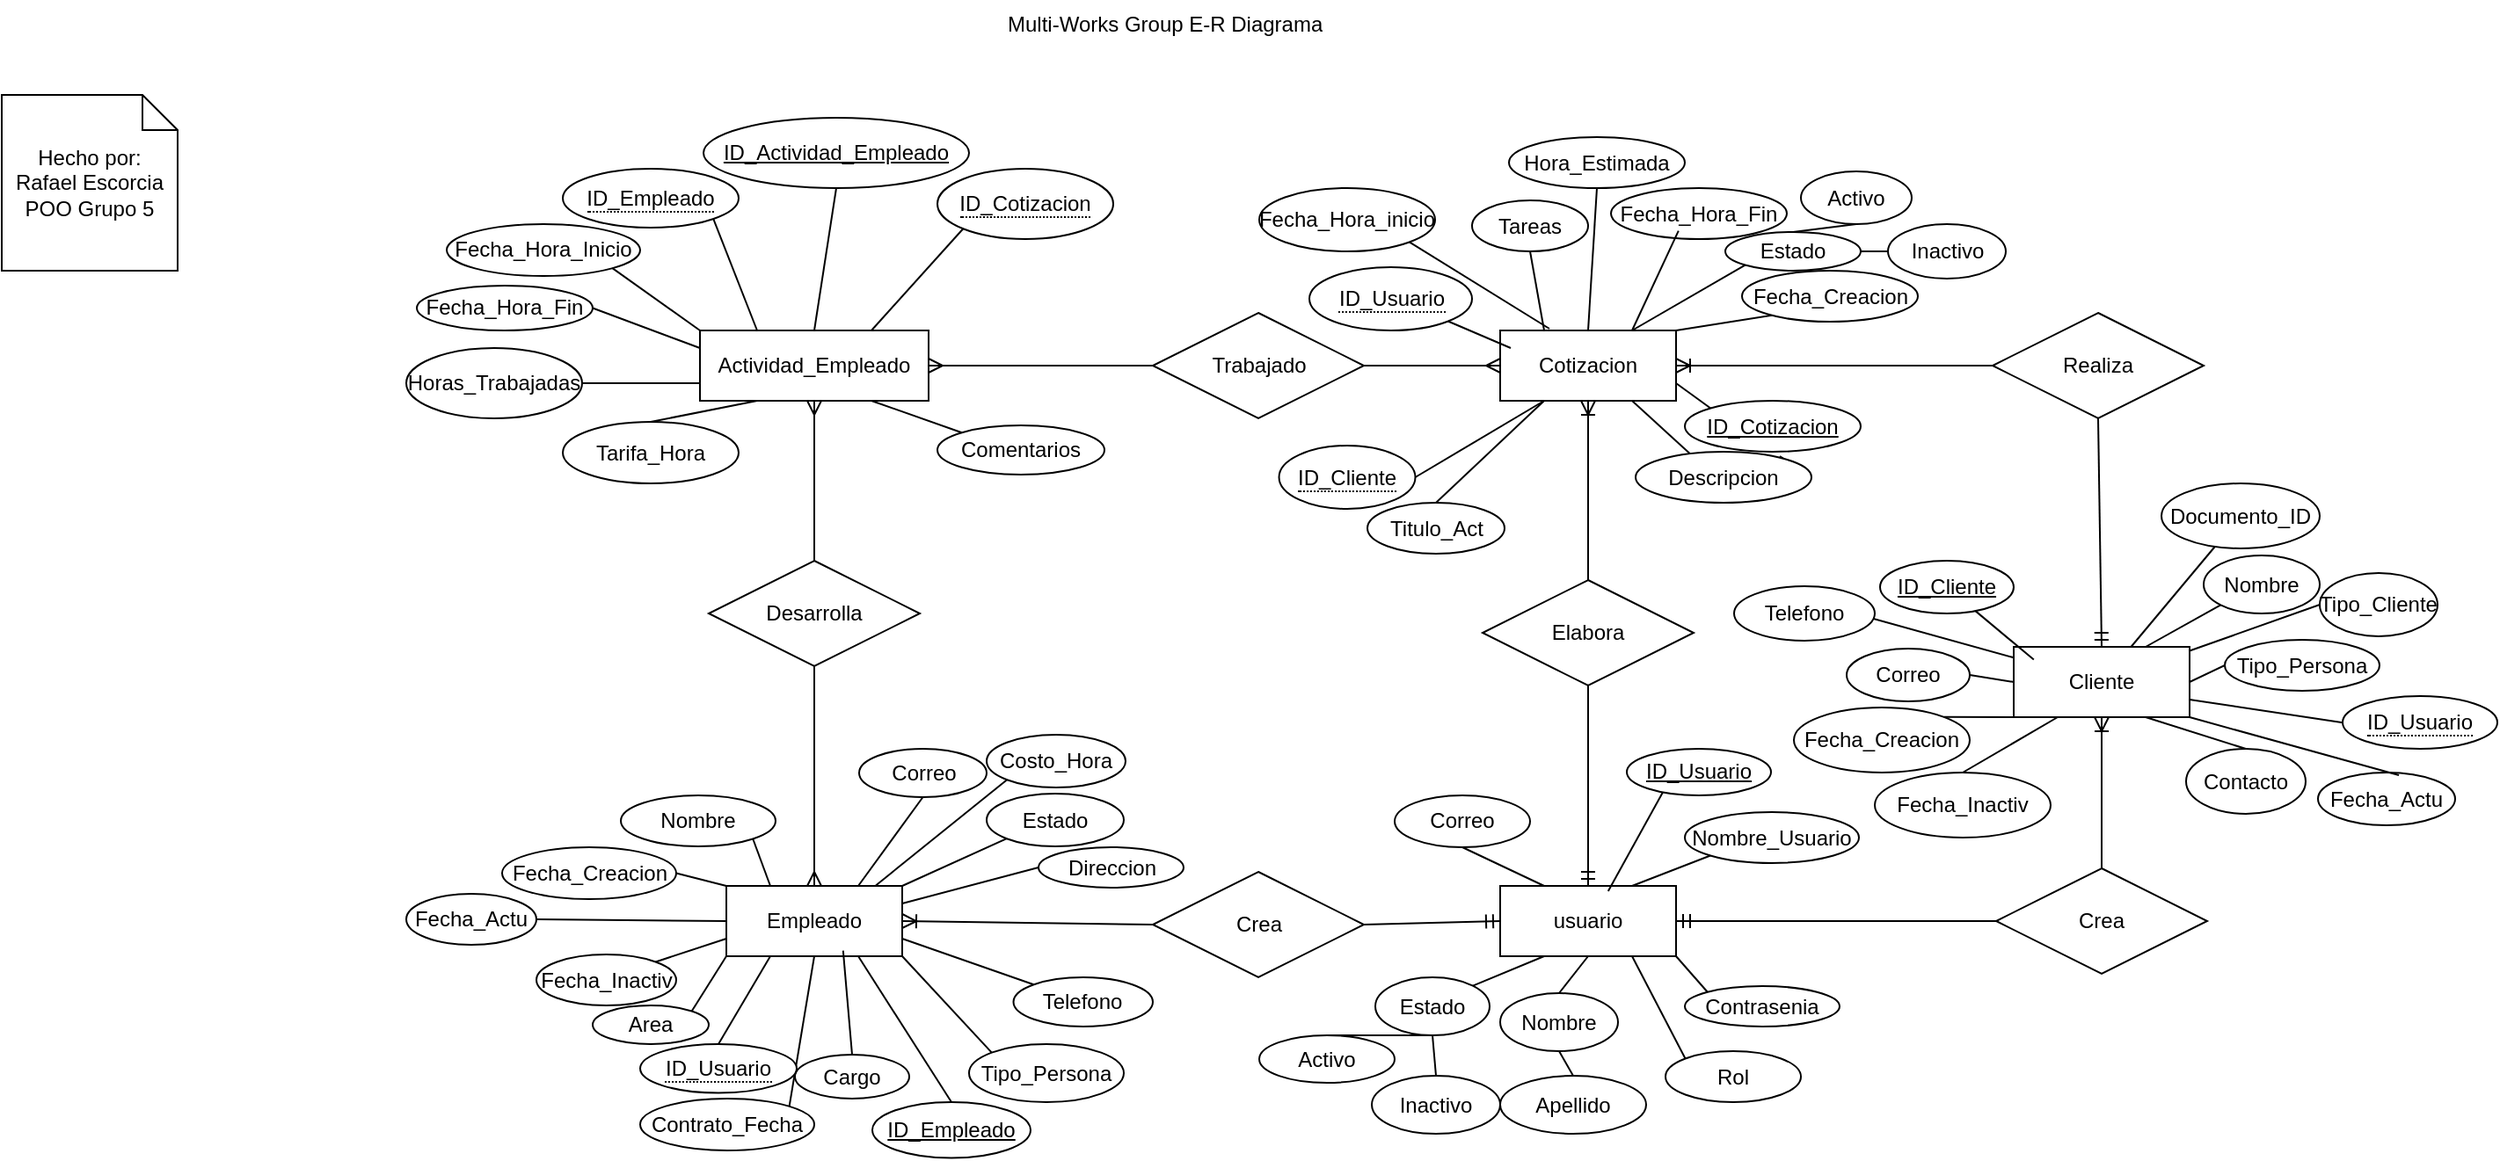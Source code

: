 <mxfile version="26.1.1">
  <diagram name="Página-1" id="ie69DKWniqfOVOGGYPhl">
    <mxGraphModel grid="1" page="1" gridSize="11" guides="1" tooltips="1" connect="1" arrows="1" fold="1" pageScale="1" pageWidth="980" pageHeight="1390" math="0" shadow="0">
      <root>
        <mxCell id="0" />
        <mxCell id="1" parent="0" />
        <mxCell id="jWLNk_UB0UOxkcJErdwY-1" value="Empleado" style="whiteSpace=wrap;html=1;align=center;" vertex="1" parent="1">
          <mxGeometry x="-50" y="526" width="100" height="40" as="geometry" />
        </mxCell>
        <mxCell id="jWLNk_UB0UOxkcJErdwY-2" value="usuario" style="whiteSpace=wrap;html=1;align=center;" vertex="1" parent="1">
          <mxGeometry x="390" y="526" width="100" height="40" as="geometry" />
        </mxCell>
        <mxCell id="jWLNk_UB0UOxkcJErdwY-3" value="Cotizacion" style="whiteSpace=wrap;html=1;align=center;" vertex="1" parent="1">
          <mxGeometry x="390" y="210" width="100" height="40" as="geometry" />
        </mxCell>
        <mxCell id="jWLNk_UB0UOxkcJErdwY-4" value="Cliente" style="whiteSpace=wrap;html=1;align=center;" vertex="1" parent="1">
          <mxGeometry x="682" y="390" width="100" height="40" as="geometry" />
        </mxCell>
        <mxCell id="jWLNk_UB0UOxkcJErdwY-5" value="Actividad_Empleado" style="whiteSpace=wrap;html=1;align=center;" vertex="1" parent="1">
          <mxGeometry x="-65" y="210" width="130" height="40" as="geometry" />
        </mxCell>
        <mxCell id="jWLNk_UB0UOxkcJErdwY-6" style="edgeStyle=orthogonalEdgeStyle;rounded=0;orthogonalLoop=1;jettySize=auto;html=1;exitX=0.5;exitY=1;exitDx=0;exitDy=0;" edge="1" parent="1" source="jWLNk_UB0UOxkcJErdwY-4" target="jWLNk_UB0UOxkcJErdwY-4">
          <mxGeometry relative="1" as="geometry" />
        </mxCell>
        <mxCell id="jWLNk_UB0UOxkcJErdwY-10" value="Nombre" style="ellipse;whiteSpace=wrap;html=1;align=center;" vertex="1" parent="1">
          <mxGeometry x="790" y="338" width="66" height="33" as="geometry" />
        </mxCell>
        <mxCell id="jWLNk_UB0UOxkcJErdwY-11" value="Documento_ID" style="ellipse;whiteSpace=wrap;html=1;align=center;" vertex="1" parent="1">
          <mxGeometry x="766" y="297" width="90" height="37" as="geometry" />
        </mxCell>
        <mxCell id="jWLNk_UB0UOxkcJErdwY-12" value="Tipo_Persona" style="ellipse;whiteSpace=wrap;html=1;align=center;" vertex="1" parent="1">
          <mxGeometry x="802" y="386" width="88" height="29" as="geometry" />
        </mxCell>
        <mxCell id="jWLNk_UB0UOxkcJErdwY-13" value="Correo" style="ellipse;whiteSpace=wrap;html=1;align=center;" vertex="1" parent="1">
          <mxGeometry x="587" y="391" width="70" height="30" as="geometry" />
        </mxCell>
        <mxCell id="jWLNk_UB0UOxkcJErdwY-17" value="Fecha_Creacion" style="ellipse;whiteSpace=wrap;html=1;align=center;" vertex="1" parent="1">
          <mxGeometry x="557" y="424.5" width="100" height="37" as="geometry" />
        </mxCell>
        <mxCell id="jWLNk_UB0UOxkcJErdwY-18" value="Fecha_Actu" style="ellipse;whiteSpace=wrap;html=1;align=center;" vertex="1" parent="1">
          <mxGeometry x="855" y="461.5" width="78" height="30" as="geometry" />
        </mxCell>
        <mxCell id="jWLNk_UB0UOxkcJErdwY-21" value="Fecha_Inactiv" style="ellipse;whiteSpace=wrap;html=1;align=center;" vertex="1" parent="1">
          <mxGeometry x="603" y="461.5" width="100" height="37" as="geometry" />
        </mxCell>
        <mxCell id="jWLNk_UB0UOxkcJErdwY-22" value="Tipo_Cliente" style="ellipse;whiteSpace=wrap;html=1;align=center;" vertex="1" parent="1">
          <mxGeometry x="856" y="348" width="67" height="36" as="geometry" />
        </mxCell>
        <mxCell id="jWLNk_UB0UOxkcJErdwY-23" value="Contacto" style="ellipse;whiteSpace=wrap;html=1;align=center;" vertex="1" parent="1">
          <mxGeometry x="780" y="448" width="68" height="37" as="geometry" />
        </mxCell>
        <mxCell id="jWLNk_UB0UOxkcJErdwY-24" value="" style="endArrow=none;html=1;rounded=0;entryX=0;entryY=0.5;entryDx=0;entryDy=0;" edge="1" parent="1" source="jWLNk_UB0UOxkcJErdwY-4" target="jWLNk_UB0UOxkcJErdwY-22">
          <mxGeometry relative="1" as="geometry">
            <mxPoint x="710" y="496" as="sourcePoint" />
            <mxPoint x="870" y="496" as="targetPoint" />
          </mxGeometry>
        </mxCell>
        <mxCell id="jWLNk_UB0UOxkcJErdwY-25" value="" style="endArrow=none;html=1;rounded=0;exitX=1;exitY=0.75;exitDx=0;exitDy=0;entryX=0.125;entryY=0.557;entryDx=0;entryDy=0;entryPerimeter=0;" edge="1" parent="1" source="jWLNk_UB0UOxkcJErdwY-4" target="3yvvgEhEYU8eAvv8n9Rw-118">
          <mxGeometry relative="1" as="geometry">
            <mxPoint x="770" y="416" as="sourcePoint" />
            <mxPoint x="857.057" y="427.66" as="targetPoint" />
          </mxGeometry>
        </mxCell>
        <mxCell id="3yvvgEhEYU8eAvv8n9Rw-1" value="" style="endArrow=none;html=1;rounded=0;exitX=1;exitY=0.5;exitDx=0;exitDy=0;entryX=0;entryY=0.5;entryDx=0;entryDy=0;" edge="1" parent="1" source="jWLNk_UB0UOxkcJErdwY-4" target="jWLNk_UB0UOxkcJErdwY-12">
          <mxGeometry relative="1" as="geometry">
            <mxPoint x="710" y="396" as="sourcePoint" />
            <mxPoint x="870" y="396" as="targetPoint" />
          </mxGeometry>
        </mxCell>
        <mxCell id="3yvvgEhEYU8eAvv8n9Rw-3" value="" style="endArrow=none;html=1;rounded=0;" edge="1" parent="1" source="jWLNk_UB0UOxkcJErdwY-4" target="jWLNk_UB0UOxkcJErdwY-11">
          <mxGeometry relative="1" as="geometry">
            <mxPoint x="760" y="386" as="sourcePoint" />
            <mxPoint x="870" y="396" as="targetPoint" />
          </mxGeometry>
        </mxCell>
        <mxCell id="3yvvgEhEYU8eAvv8n9Rw-4" value="" style="endArrow=none;html=1;rounded=0;entryX=0.59;entryY=0.05;entryDx=0;entryDy=0;entryPerimeter=0;exitX=1;exitY=1;exitDx=0;exitDy=0;" edge="1" parent="1" source="jWLNk_UB0UOxkcJErdwY-4" target="jWLNk_UB0UOxkcJErdwY-18">
          <mxGeometry relative="1" as="geometry">
            <mxPoint x="710" y="396" as="sourcePoint" />
            <mxPoint x="870" y="396" as="targetPoint" />
          </mxGeometry>
        </mxCell>
        <mxCell id="3yvvgEhEYU8eAvv8n9Rw-6" value="" style="endArrow=none;html=1;rounded=0;entryX=0;entryY=1;entryDx=0;entryDy=0;exitX=0.75;exitY=0;exitDx=0;exitDy=0;" edge="1" parent="1" source="jWLNk_UB0UOxkcJErdwY-4" target="jWLNk_UB0UOxkcJErdwY-10">
          <mxGeometry relative="1" as="geometry">
            <mxPoint x="720" y="386" as="sourcePoint" />
            <mxPoint x="870" y="396" as="targetPoint" />
          </mxGeometry>
        </mxCell>
        <mxCell id="3yvvgEhEYU8eAvv8n9Rw-7" value="" style="endArrow=none;html=1;rounded=0;entryX=0.114;entryY=0.182;entryDx=0;entryDy=0;entryPerimeter=0;" edge="1" parent="1" source="3yvvgEhEYU8eAvv8n9Rw-40" target="jWLNk_UB0UOxkcJErdwY-4">
          <mxGeometry relative="1" as="geometry">
            <mxPoint x="666.658" y="377.082" as="sourcePoint" />
            <mxPoint x="870" y="396" as="targetPoint" />
          </mxGeometry>
        </mxCell>
        <mxCell id="3yvvgEhEYU8eAvv8n9Rw-8" value="" style="endArrow=none;html=1;rounded=0;exitX=0.766;exitY=0.435;exitDx=0;exitDy=0;exitPerimeter=0;" edge="1" parent="1" source="3yvvgEhEYU8eAvv8n9Rw-164" target="jWLNk_UB0UOxkcJErdwY-4">
          <mxGeometry relative="1" as="geometry">
            <mxPoint x="604.479" y="379.414" as="sourcePoint" />
            <mxPoint x="682" y="396" as="targetPoint" />
          </mxGeometry>
        </mxCell>
        <mxCell id="3yvvgEhEYU8eAvv8n9Rw-9" value="" style="endArrow=none;html=1;rounded=0;exitX=1;exitY=0.5;exitDx=0;exitDy=0;entryX=0;entryY=0.5;entryDx=0;entryDy=0;" edge="1" parent="1" source="jWLNk_UB0UOxkcJErdwY-13" target="jWLNk_UB0UOxkcJErdwY-4">
          <mxGeometry relative="1" as="geometry">
            <mxPoint x="710" y="396" as="sourcePoint" />
            <mxPoint x="870" y="396" as="targetPoint" />
          </mxGeometry>
        </mxCell>
        <mxCell id="3yvvgEhEYU8eAvv8n9Rw-10" value="" style="endArrow=none;html=1;rounded=0;exitX=1;exitY=0;exitDx=0;exitDy=0;entryX=0.25;entryY=1;entryDx=0;entryDy=0;" edge="1" parent="1" source="jWLNk_UB0UOxkcJErdwY-17" target="jWLNk_UB0UOxkcJErdwY-4">
          <mxGeometry relative="1" as="geometry">
            <mxPoint x="710" y="396" as="sourcePoint" />
            <mxPoint x="870" y="396" as="targetPoint" />
          </mxGeometry>
        </mxCell>
        <mxCell id="3yvvgEhEYU8eAvv8n9Rw-12" value="" style="endArrow=none;html=1;rounded=0;exitX=0.5;exitY=0;exitDx=0;exitDy=0;entryX=0.25;entryY=1;entryDx=0;entryDy=0;" edge="1" parent="1" source="jWLNk_UB0UOxkcJErdwY-21" target="jWLNk_UB0UOxkcJErdwY-4">
          <mxGeometry relative="1" as="geometry">
            <mxPoint x="710" y="396" as="sourcePoint" />
            <mxPoint x="870" y="396" as="targetPoint" />
          </mxGeometry>
        </mxCell>
        <mxCell id="3yvvgEhEYU8eAvv8n9Rw-13" value="" style="endArrow=none;html=1;rounded=0;exitX=0.75;exitY=1;exitDx=0;exitDy=0;entryX=0.5;entryY=0;entryDx=0;entryDy=0;" edge="1" parent="1" source="jWLNk_UB0UOxkcJErdwY-4" target="jWLNk_UB0UOxkcJErdwY-23">
          <mxGeometry relative="1" as="geometry">
            <mxPoint x="710" y="396" as="sourcePoint" />
            <mxPoint x="870" y="396" as="targetPoint" />
          </mxGeometry>
        </mxCell>
        <mxCell id="3yvvgEhEYU8eAvv8n9Rw-17" value="Crea" style="shape=rhombus;perimeter=rhombusPerimeter;whiteSpace=wrap;html=1;align=center;" vertex="1" parent="1">
          <mxGeometry x="192.5" y="518" width="120" height="60" as="geometry" />
        </mxCell>
        <mxCell id="3yvvgEhEYU8eAvv8n9Rw-18" value="Trabajado" style="shape=rhombus;perimeter=rhombusPerimeter;whiteSpace=wrap;html=1;align=center;" vertex="1" parent="1">
          <mxGeometry x="192.5" y="200" width="120" height="60" as="geometry" />
        </mxCell>
        <mxCell id="3yvvgEhEYU8eAvv8n9Rw-19" value="Crea" style="shape=rhombus;perimeter=rhombusPerimeter;whiteSpace=wrap;html=1;align=center;" vertex="1" parent="1">
          <mxGeometry x="672" y="516" width="120" height="60" as="geometry" />
        </mxCell>
        <mxCell id="3yvvgEhEYU8eAvv8n9Rw-21" value="Realiza" style="shape=rhombus;perimeter=rhombusPerimeter;whiteSpace=wrap;html=1;align=center;" vertex="1" parent="1">
          <mxGeometry x="670" y="200" width="120" height="60" as="geometry" />
        </mxCell>
        <mxCell id="3yvvgEhEYU8eAvv8n9Rw-27" value="Nombre_Usuario" style="ellipse;whiteSpace=wrap;html=1;align=center;" vertex="1" parent="1">
          <mxGeometry x="495" y="484" width="99" height="29" as="geometry" />
        </mxCell>
        <mxCell id="3yvvgEhEYU8eAvv8n9Rw-28" value="Contrasenia" style="ellipse;whiteSpace=wrap;html=1;align=center;" vertex="1" parent="1">
          <mxGeometry x="495" y="583" width="88" height="23" as="geometry" />
        </mxCell>
        <mxCell id="3yvvgEhEYU8eAvv8n9Rw-29" value="Rol" style="ellipse;whiteSpace=wrap;html=1;align=center;" vertex="1" parent="1">
          <mxGeometry x="484" y="620" width="77" height="29" as="geometry" />
        </mxCell>
        <mxCell id="3yvvgEhEYU8eAvv8n9Rw-30" value="Nombre" style="ellipse;whiteSpace=wrap;html=1;align=center;" vertex="1" parent="1">
          <mxGeometry x="390" y="587" width="67" height="33" as="geometry" />
        </mxCell>
        <mxCell id="3yvvgEhEYU8eAvv8n9Rw-31" value="Estado" style="ellipse;whiteSpace=wrap;html=1;align=center;" vertex="1" parent="1">
          <mxGeometry x="319" y="578" width="65" height="33" as="geometry" />
        </mxCell>
        <mxCell id="3yvvgEhEYU8eAvv8n9Rw-32" value="Apellido" style="ellipse;whiteSpace=wrap;html=1;align=center;" vertex="1" parent="1">
          <mxGeometry x="390" y="634" width="83" height="33" as="geometry" />
        </mxCell>
        <mxCell id="3yvvgEhEYU8eAvv8n9Rw-33" value="" style="endArrow=none;html=1;rounded=0;exitX=0.614;exitY=0.075;exitDx=0;exitDy=0;exitPerimeter=0;entryX=0.274;entryY=0.798;entryDx=0;entryDy=0;entryPerimeter=0;" edge="1" parent="1" source="jWLNk_UB0UOxkcJErdwY-2" target="3yvvgEhEYU8eAvv8n9Rw-52">
          <mxGeometry relative="1" as="geometry">
            <mxPoint x="462" y="484" as="sourcePoint" />
            <mxPoint x="494.1" y="472" as="targetPoint" />
          </mxGeometry>
        </mxCell>
        <mxCell id="3yvvgEhEYU8eAvv8n9Rw-37" value="Inactivo" style="ellipse;whiteSpace=wrap;html=1;align=center;" vertex="1" parent="1">
          <mxGeometry x="317" y="634" width="73" height="33" as="geometry" />
        </mxCell>
        <mxCell id="3yvvgEhEYU8eAvv8n9Rw-38" value="Activo" style="ellipse;whiteSpace=wrap;html=1;align=center;" vertex="1" parent="1">
          <mxGeometry x="253" y="611" width="77" height="27" as="geometry" />
        </mxCell>
        <mxCell id="3yvvgEhEYU8eAvv8n9Rw-39" value="Correo" style="ellipse;whiteSpace=wrap;html=1;align=center;" vertex="1" parent="1">
          <mxGeometry x="330" y="474.5" width="77" height="29.5" as="geometry" />
        </mxCell>
        <mxCell id="3yvvgEhEYU8eAvv8n9Rw-40" value="ID_Cliente" style="ellipse;whiteSpace=wrap;html=1;align=center;fontStyle=4;" vertex="1" parent="1">
          <mxGeometry x="606" y="341" width="76" height="30" as="geometry" />
        </mxCell>
        <mxCell id="3yvvgEhEYU8eAvv8n9Rw-42" value="" style="endArrow=none;html=1;rounded=0;exitX=0.5;exitY=1;exitDx=0;exitDy=0;entryX=0.5;entryY=0;entryDx=0;entryDy=0;" edge="1" parent="1" source="jWLNk_UB0UOxkcJErdwY-2" target="3yvvgEhEYU8eAvv8n9Rw-30">
          <mxGeometry relative="1" as="geometry">
            <mxPoint x="462" y="484" as="sourcePoint" />
            <mxPoint x="622" y="484" as="targetPoint" />
          </mxGeometry>
        </mxCell>
        <mxCell id="3yvvgEhEYU8eAvv8n9Rw-44" value="" style="endArrow=none;html=1;rounded=0;exitX=0.5;exitY=1;exitDx=0;exitDy=0;entryX=0.5;entryY=0;entryDx=0;entryDy=0;" edge="1" parent="1" source="3yvvgEhEYU8eAvv8n9Rw-30" target="3yvvgEhEYU8eAvv8n9Rw-32">
          <mxGeometry relative="1" as="geometry">
            <mxPoint x="462" y="484" as="sourcePoint" />
            <mxPoint x="622" y="484" as="targetPoint" />
          </mxGeometry>
        </mxCell>
        <mxCell id="3yvvgEhEYU8eAvv8n9Rw-45" value="" style="endArrow=none;html=1;rounded=0;exitX=0.5;exitY=1;exitDx=0;exitDy=0;entryX=0.25;entryY=0;entryDx=0;entryDy=0;" edge="1" parent="1" source="3yvvgEhEYU8eAvv8n9Rw-39" target="jWLNk_UB0UOxkcJErdwY-2">
          <mxGeometry relative="1" as="geometry">
            <mxPoint x="462" y="484" as="sourcePoint" />
            <mxPoint x="622" y="484" as="targetPoint" />
          </mxGeometry>
        </mxCell>
        <mxCell id="3yvvgEhEYU8eAvv8n9Rw-46" value="" style="endArrow=none;html=1;rounded=0;exitX=0;exitY=0;exitDx=0;exitDy=0;entryX=0.75;entryY=1;entryDx=0;entryDy=0;" edge="1" parent="1" source="3yvvgEhEYU8eAvv8n9Rw-29" target="jWLNk_UB0UOxkcJErdwY-2">
          <mxGeometry relative="1" as="geometry">
            <mxPoint x="462" y="484" as="sourcePoint" />
            <mxPoint x="622" y="484" as="targetPoint" />
          </mxGeometry>
        </mxCell>
        <mxCell id="3yvvgEhEYU8eAvv8n9Rw-47" value="" style="endArrow=none;html=1;rounded=0;exitX=1;exitY=1;exitDx=0;exitDy=0;entryX=0;entryY=0;entryDx=0;entryDy=0;" edge="1" parent="1" source="jWLNk_UB0UOxkcJErdwY-2" target="3yvvgEhEYU8eAvv8n9Rw-28">
          <mxGeometry relative="1" as="geometry">
            <mxPoint x="462" y="484" as="sourcePoint" />
            <mxPoint x="622" y="484" as="targetPoint" />
          </mxGeometry>
        </mxCell>
        <mxCell id="3yvvgEhEYU8eAvv8n9Rw-48" value="" style="endArrow=none;html=1;rounded=0;exitX=1;exitY=0;exitDx=0;exitDy=0;entryX=0.25;entryY=1;entryDx=0;entryDy=0;" edge="1" parent="1" source="3yvvgEhEYU8eAvv8n9Rw-31" target="jWLNk_UB0UOxkcJErdwY-2">
          <mxGeometry relative="1" as="geometry">
            <mxPoint x="462" y="484" as="sourcePoint" />
            <mxPoint x="622" y="484" as="targetPoint" />
          </mxGeometry>
        </mxCell>
        <mxCell id="3yvvgEhEYU8eAvv8n9Rw-49" value="" style="endArrow=none;html=1;rounded=0;exitX=0.5;exitY=0;exitDx=0;exitDy=0;entryX=0.5;entryY=1;entryDx=0;entryDy=0;" edge="1" parent="1" source="3yvvgEhEYU8eAvv8n9Rw-38" target="3yvvgEhEYU8eAvv8n9Rw-31">
          <mxGeometry relative="1" as="geometry">
            <mxPoint x="462" y="484" as="sourcePoint" />
            <mxPoint x="308" y="627" as="targetPoint" />
          </mxGeometry>
        </mxCell>
        <mxCell id="3yvvgEhEYU8eAvv8n9Rw-50" value="" style="endArrow=none;html=1;rounded=0;exitX=0.5;exitY=0;exitDx=0;exitDy=0;entryX=0.5;entryY=1;entryDx=0;entryDy=0;" edge="1" parent="1" source="3yvvgEhEYU8eAvv8n9Rw-37" target="3yvvgEhEYU8eAvv8n9Rw-31">
          <mxGeometry relative="1" as="geometry">
            <mxPoint x="462" y="484" as="sourcePoint" />
            <mxPoint x="622" y="484" as="targetPoint" />
          </mxGeometry>
        </mxCell>
        <mxCell id="3yvvgEhEYU8eAvv8n9Rw-52" value="ID_Usuario" style="ellipse;whiteSpace=wrap;html=1;align=center;fontStyle=4;" vertex="1" parent="1">
          <mxGeometry x="462" y="448" width="82" height="26.5" as="geometry" />
        </mxCell>
        <mxCell id="3yvvgEhEYU8eAvv8n9Rw-53" value="" style="endArrow=none;html=1;rounded=0;exitX=0.75;exitY=0;exitDx=0;exitDy=0;entryX=0;entryY=1;entryDx=0;entryDy=0;" edge="1" parent="1" source="jWLNk_UB0UOxkcJErdwY-2" target="3yvvgEhEYU8eAvv8n9Rw-27">
          <mxGeometry relative="1" as="geometry">
            <mxPoint x="462" y="484" as="sourcePoint" />
            <mxPoint x="622" y="484" as="targetPoint" />
          </mxGeometry>
        </mxCell>
        <mxCell id="3yvvgEhEYU8eAvv8n9Rw-56" value="" style="fontSize=12;html=1;endArrow=ERoneToMany;rounded=0;entryX=0.5;entryY=1;entryDx=0;entryDy=0;exitX=0.5;exitY=0;exitDx=0;exitDy=0;" edge="1" parent="1" source="3yvvgEhEYU8eAvv8n9Rw-19" target="jWLNk_UB0UOxkcJErdwY-4">
          <mxGeometry width="100" height="100" relative="1" as="geometry">
            <mxPoint x="732" y="528" as="sourcePoint" />
            <mxPoint x="762" y="461.5" as="targetPoint" />
          </mxGeometry>
        </mxCell>
        <mxCell id="3yvvgEhEYU8eAvv8n9Rw-57" value="" style="fontSize=12;html=1;endArrow=ERmandOne;rounded=0;entryX=1;entryY=0.5;entryDx=0;entryDy=0;exitX=0;exitY=0.5;exitDx=0;exitDy=0;" edge="1" parent="1" source="3yvvgEhEYU8eAvv8n9Rw-19" target="jWLNk_UB0UOxkcJErdwY-2">
          <mxGeometry width="100" height="100" relative="1" as="geometry">
            <mxPoint x="657" y="734" as="sourcePoint" />
            <mxPoint x="757" y="634" as="targetPoint" />
          </mxGeometry>
        </mxCell>
        <mxCell id="3yvvgEhEYU8eAvv8n9Rw-61" value="Nombre" style="ellipse;whiteSpace=wrap;html=1;align=center;" vertex="1" parent="1">
          <mxGeometry x="-110" y="474.5" width="88" height="29" as="geometry" />
        </mxCell>
        <mxCell id="3yvvgEhEYU8eAvv8n9Rw-64" value="" style="endArrow=none;html=1;rounded=0;exitX=1;exitY=0.5;exitDx=0;exitDy=0;entryX=0;entryY=0.5;entryDx=0;entryDy=0;" edge="1" parent="1" source="3yvvgEhEYU8eAvv8n9Rw-108">
          <mxGeometry relative="1" as="geometry">
            <mxPoint x="496" y="341" as="sourcePoint" />
            <mxPoint x="549.0" y="281.5" as="targetPoint" />
          </mxGeometry>
        </mxCell>
        <mxCell id="3yvvgEhEYU8eAvv8n9Rw-65" value="" style="endArrow=none;html=1;rounded=0;exitX=1;exitY=0;exitDx=0;exitDy=0;entryX=0.411;entryY=0.744;entryDx=0;entryDy=0;entryPerimeter=0;" edge="1" parent="1" source="jWLNk_UB0UOxkcJErdwY-3" target="3yvvgEhEYU8eAvv8n9Rw-109">
          <mxGeometry relative="1" as="geometry">
            <mxPoint x="546.48" y="287.98" as="sourcePoint" />
            <mxPoint x="593.996" y="230.996" as="targetPoint" />
          </mxGeometry>
        </mxCell>
        <mxCell id="3yvvgEhEYU8eAvv8n9Rw-68" value="ID_Empleado" style="ellipse;whiteSpace=wrap;html=1;align=center;fontStyle=4;" vertex="1" parent="1">
          <mxGeometry x="33" y="649" width="90" height="31.75" as="geometry" />
        </mxCell>
        <mxCell id="3yvvgEhEYU8eAvv8n9Rw-69" value="Tipo_Persona" style="ellipse;whiteSpace=wrap;html=1;align=center;" vertex="1" parent="1">
          <mxGeometry x="88" y="616" width="88" height="33" as="geometry" />
        </mxCell>
        <mxCell id="3yvvgEhEYU8eAvv8n9Rw-70" value="Correo" style="ellipse;whiteSpace=wrap;html=1;align=center;" vertex="1" parent="1">
          <mxGeometry x="25.5" y="448" width="72.5" height="27.5" as="geometry" />
        </mxCell>
        <mxCell id="3yvvgEhEYU8eAvv8n9Rw-73" value="Direccion" style="ellipse;whiteSpace=wrap;html=1;align=center;" vertex="1" parent="1">
          <mxGeometry x="127.5" y="504" width="82.5" height="23" as="geometry" />
        </mxCell>
        <mxCell id="3yvvgEhEYU8eAvv8n9Rw-74" value="Estado" style="ellipse;whiteSpace=wrap;html=1;align=center;" vertex="1" parent="1">
          <mxGeometry x="98" y="473.5" width="78" height="30" as="geometry" />
        </mxCell>
        <mxCell id="3yvvgEhEYU8eAvv8n9Rw-76" value="Fecha_Creacion" style="ellipse;whiteSpace=wrap;html=1;align=center;" vertex="1" parent="1">
          <mxGeometry x="-177.5" y="504" width="99" height="29.5" as="geometry" />
        </mxCell>
        <mxCell id="3yvvgEhEYU8eAvv8n9Rw-77" value="Fecha_Actu" style="ellipse;whiteSpace=wrap;html=1;align=center;" vertex="1" parent="1">
          <mxGeometry x="-232" y="530.5" width="74" height="29" as="geometry" />
        </mxCell>
        <mxCell id="3yvvgEhEYU8eAvv8n9Rw-78" value="Fecha_Inactiv" style="ellipse;whiteSpace=wrap;html=1;align=center;" vertex="1" parent="1">
          <mxGeometry x="-158" y="565" width="79.5" height="29" as="geometry" />
        </mxCell>
        <mxCell id="3yvvgEhEYU8eAvv8n9Rw-79" value="Costo_Hora" style="ellipse;whiteSpace=wrap;html=1;align=center;" vertex="1" parent="1">
          <mxGeometry x="98" y="440" width="79" height="30" as="geometry" />
        </mxCell>
        <mxCell id="3yvvgEhEYU8eAvv8n9Rw-81" value="Area" style="ellipse;whiteSpace=wrap;html=1;align=center;" vertex="1" parent="1">
          <mxGeometry x="-126" y="594" width="66" height="22" as="geometry" />
        </mxCell>
        <mxCell id="3yvvgEhEYU8eAvv8n9Rw-82" value="Cargo" style="ellipse;whiteSpace=wrap;html=1;align=center;" vertex="1" parent="1">
          <mxGeometry x="-11" y="622" width="65" height="25" as="geometry" />
        </mxCell>
        <mxCell id="3yvvgEhEYU8eAvv8n9Rw-83" value="Contrato_Fecha" style="ellipse;whiteSpace=wrap;html=1;align=center;" vertex="1" parent="1">
          <mxGeometry x="-99" y="647" width="99" height="29.5" as="geometry" />
        </mxCell>
        <mxCell id="3yvvgEhEYU8eAvv8n9Rw-86" value="" style="endArrow=none;html=1;rounded=0;entryX=0.25;entryY=0;entryDx=0;entryDy=0;exitX=1;exitY=1;exitDx=0;exitDy=0;" edge="1" parent="1" source="3yvvgEhEYU8eAvv8n9Rw-61" target="jWLNk_UB0UOxkcJErdwY-1">
          <mxGeometry relative="1" as="geometry">
            <mxPoint x="-22" y="491.5" as="sourcePoint" />
            <mxPoint x="138" y="491.5" as="targetPoint" />
          </mxGeometry>
        </mxCell>
        <mxCell id="3yvvgEhEYU8eAvv8n9Rw-87" value="" style="endArrow=none;html=1;rounded=0;exitX=1;exitY=0.5;exitDx=0;exitDy=0;entryX=0;entryY=0;entryDx=0;entryDy=0;" edge="1" parent="1" source="3yvvgEhEYU8eAvv8n9Rw-76" target="jWLNk_UB0UOxkcJErdwY-1">
          <mxGeometry relative="1" as="geometry">
            <mxPoint x="253" y="440" as="sourcePoint" />
            <mxPoint x="413" y="440" as="targetPoint" />
          </mxGeometry>
        </mxCell>
        <mxCell id="3yvvgEhEYU8eAvv8n9Rw-88" value="" style="endArrow=none;html=1;rounded=0;exitX=1;exitY=0.5;exitDx=0;exitDy=0;entryX=0;entryY=0.5;entryDx=0;entryDy=0;" edge="1" parent="1" source="3yvvgEhEYU8eAvv8n9Rw-77" target="jWLNk_UB0UOxkcJErdwY-1">
          <mxGeometry relative="1" as="geometry">
            <mxPoint x="253" y="440" as="sourcePoint" />
            <mxPoint x="413" y="440" as="targetPoint" />
          </mxGeometry>
        </mxCell>
        <mxCell id="3yvvgEhEYU8eAvv8n9Rw-89" value="" style="endArrow=none;html=1;rounded=0;exitX=1;exitY=0;exitDx=0;exitDy=0;entryX=0;entryY=0.75;entryDx=0;entryDy=0;" edge="1" parent="1" source="3yvvgEhEYU8eAvv8n9Rw-78" target="jWLNk_UB0UOxkcJErdwY-1">
          <mxGeometry relative="1" as="geometry">
            <mxPoint x="253" y="440" as="sourcePoint" />
            <mxPoint x="-44" y="572" as="targetPoint" />
          </mxGeometry>
        </mxCell>
        <mxCell id="3yvvgEhEYU8eAvv8n9Rw-90" value="" style="endArrow=none;html=1;rounded=0;exitX=1;exitY=0;exitDx=0;exitDy=0;entryX=0;entryY=1;entryDx=0;entryDy=0;" edge="1" parent="1" source="3yvvgEhEYU8eAvv8n9Rw-81" target="jWLNk_UB0UOxkcJErdwY-1">
          <mxGeometry relative="1" as="geometry">
            <mxPoint x="253" y="440" as="sourcePoint" />
            <mxPoint x="413" y="440" as="targetPoint" />
          </mxGeometry>
        </mxCell>
        <mxCell id="3yvvgEhEYU8eAvv8n9Rw-93" value="" style="endArrow=none;html=1;rounded=0;exitX=0.5;exitY=0;exitDx=0;exitDy=0;entryX=0.25;entryY=1;entryDx=0;entryDy=0;" edge="1" parent="1" source="3yvvgEhEYU8eAvv8n9Rw-119" target="jWLNk_UB0UOxkcJErdwY-1">
          <mxGeometry relative="1" as="geometry">
            <mxPoint x="-33.35" y="621.092" as="sourcePoint" />
            <mxPoint x="413" y="440" as="targetPoint" />
          </mxGeometry>
        </mxCell>
        <mxCell id="3yvvgEhEYU8eAvv8n9Rw-94" value="" style="endArrow=none;html=1;rounded=0;exitX=1;exitY=0;exitDx=0;exitDy=0;entryX=0.5;entryY=1;entryDx=0;entryDy=0;" edge="1" parent="1" source="3yvvgEhEYU8eAvv8n9Rw-83" target="jWLNk_UB0UOxkcJErdwY-1">
          <mxGeometry relative="1" as="geometry">
            <mxPoint x="253" y="440" as="sourcePoint" />
            <mxPoint x="413" y="440" as="targetPoint" />
          </mxGeometry>
        </mxCell>
        <mxCell id="3yvvgEhEYU8eAvv8n9Rw-95" value="" style="endArrow=none;html=1;rounded=0;exitX=0.5;exitY=0;exitDx=0;exitDy=0;entryX=0.75;entryY=1;entryDx=0;entryDy=0;" edge="1" parent="1" source="3yvvgEhEYU8eAvv8n9Rw-68" target="jWLNk_UB0UOxkcJErdwY-1">
          <mxGeometry relative="1" as="geometry">
            <mxPoint x="253" y="440" as="sourcePoint" />
            <mxPoint x="413" y="440" as="targetPoint" />
          </mxGeometry>
        </mxCell>
        <mxCell id="3yvvgEhEYU8eAvv8n9Rw-96" value="" style="endArrow=none;html=1;rounded=0;exitX=0.5;exitY=0;exitDx=0;exitDy=0;entryX=0.664;entryY=0.921;entryDx=0;entryDy=0;entryPerimeter=0;" edge="1" parent="1" source="3yvvgEhEYU8eAvv8n9Rw-82" target="jWLNk_UB0UOxkcJErdwY-1">
          <mxGeometry relative="1" as="geometry">
            <mxPoint x="253" y="440" as="sourcePoint" />
            <mxPoint x="413" y="440" as="targetPoint" />
          </mxGeometry>
        </mxCell>
        <mxCell id="3yvvgEhEYU8eAvv8n9Rw-97" value="" style="endArrow=none;html=1;rounded=0;exitX=0;exitY=0;exitDx=0;exitDy=0;entryX=1;entryY=1;entryDx=0;entryDy=0;" edge="1" parent="1" source="3yvvgEhEYU8eAvv8n9Rw-69" target="jWLNk_UB0UOxkcJErdwY-1">
          <mxGeometry relative="1" as="geometry">
            <mxPoint x="253" y="440" as="sourcePoint" />
            <mxPoint x="413" y="440" as="targetPoint" />
          </mxGeometry>
        </mxCell>
        <mxCell id="3yvvgEhEYU8eAvv8n9Rw-98" value="" style="endArrow=none;html=1;rounded=0;entryX=1;entryY=0.75;entryDx=0;entryDy=0;" edge="1" parent="1" source="3yvvgEhEYU8eAvv8n9Rw-163" target="jWLNk_UB0UOxkcJErdwY-1">
          <mxGeometry relative="1" as="geometry">
            <mxPoint x="114.5" y="595.0" as="sourcePoint" />
            <mxPoint x="413" y="440" as="targetPoint" />
          </mxGeometry>
        </mxCell>
        <mxCell id="3yvvgEhEYU8eAvv8n9Rw-99" value="" style="endArrow=none;html=1;rounded=0;exitX=0;exitY=0.5;exitDx=0;exitDy=0;entryX=1;entryY=0.25;entryDx=0;entryDy=0;" edge="1" parent="1" source="3yvvgEhEYU8eAvv8n9Rw-73" target="jWLNk_UB0UOxkcJErdwY-1">
          <mxGeometry relative="1" as="geometry">
            <mxPoint x="253" y="440" as="sourcePoint" />
            <mxPoint x="413" y="440" as="targetPoint" />
          </mxGeometry>
        </mxCell>
        <mxCell id="3yvvgEhEYU8eAvv8n9Rw-100" value="" style="endArrow=none;html=1;rounded=0;exitX=0;exitY=1;exitDx=0;exitDy=0;entryX=1;entryY=0;entryDx=0;entryDy=0;" edge="1" parent="1" source="3yvvgEhEYU8eAvv8n9Rw-74" target="jWLNk_UB0UOxkcJErdwY-1">
          <mxGeometry relative="1" as="geometry">
            <mxPoint x="253" y="440" as="sourcePoint" />
            <mxPoint x="413" y="440" as="targetPoint" />
          </mxGeometry>
        </mxCell>
        <mxCell id="3yvvgEhEYU8eAvv8n9Rw-101" value="" style="endArrow=none;html=1;rounded=0;exitX=0.5;exitY=1;exitDx=0;exitDy=0;entryX=0.75;entryY=0;entryDx=0;entryDy=0;" edge="1" parent="1" source="3yvvgEhEYU8eAvv8n9Rw-70" target="jWLNk_UB0UOxkcJErdwY-1">
          <mxGeometry relative="1" as="geometry">
            <mxPoint x="253" y="440" as="sourcePoint" />
            <mxPoint x="413" y="440" as="targetPoint" />
          </mxGeometry>
        </mxCell>
        <mxCell id="3yvvgEhEYU8eAvv8n9Rw-102" value="" style="endArrow=none;html=1;rounded=0;exitX=0;exitY=1;exitDx=0;exitDy=0;entryX=0.85;entryY=-0.007;entryDx=0;entryDy=0;entryPerimeter=0;" edge="1" parent="1" source="3yvvgEhEYU8eAvv8n9Rw-79" target="jWLNk_UB0UOxkcJErdwY-1">
          <mxGeometry relative="1" as="geometry">
            <mxPoint x="253" y="440" as="sourcePoint" />
            <mxPoint x="413" y="440" as="targetPoint" />
          </mxGeometry>
        </mxCell>
        <mxCell id="3yvvgEhEYU8eAvv8n9Rw-104" value="" style="fontSize=12;html=1;endArrow=ERmandOne;rounded=0;entryX=0;entryY=0.5;entryDx=0;entryDy=0;exitX=1;exitY=0.5;exitDx=0;exitDy=0;" edge="1" parent="1" source="3yvvgEhEYU8eAvv8n9Rw-17" target="jWLNk_UB0UOxkcJErdwY-2">
          <mxGeometry width="100" height="100" relative="1" as="geometry">
            <mxPoint x="286" y="485" as="sourcePoint" />
            <mxPoint x="386" y="385" as="targetPoint" />
          </mxGeometry>
        </mxCell>
        <mxCell id="3yvvgEhEYU8eAvv8n9Rw-105" value="" style="fontSize=12;html=1;endArrow=ERoneToMany;rounded=0;entryX=1;entryY=0.5;entryDx=0;entryDy=0;exitX=0;exitY=0.5;exitDx=0;exitDy=0;" edge="1" parent="1" source="3yvvgEhEYU8eAvv8n9Rw-17" target="jWLNk_UB0UOxkcJErdwY-1">
          <mxGeometry width="100" height="100" relative="1" as="geometry">
            <mxPoint x="286" y="485" as="sourcePoint" />
            <mxPoint x="386" y="385" as="targetPoint" />
          </mxGeometry>
        </mxCell>
        <mxCell id="3yvvgEhEYU8eAvv8n9Rw-107" value="Fecha_Hora_Fin" style="ellipse;whiteSpace=wrap;html=1;align=center;" vertex="1" parent="1">
          <mxGeometry x="453" y="129" width="100" height="29" as="geometry" />
        </mxCell>
        <mxCell id="3yvvgEhEYU8eAvv8n9Rw-109" value="Fecha_Creacion" style="ellipse;whiteSpace=wrap;html=1;align=center;" vertex="1" parent="1">
          <mxGeometry x="527.5" y="176" width="100" height="29" as="geometry" />
        </mxCell>
        <mxCell id="3yvvgEhEYU8eAvv8n9Rw-110" value="Fecha_Hora_inicio" style="ellipse;whiteSpace=wrap;html=1;align=center;" vertex="1" parent="1">
          <mxGeometry x="253" y="129" width="100" height="36" as="geometry" />
        </mxCell>
        <mxCell id="3yvvgEhEYU8eAvv8n9Rw-111" value="Titulo_Act" style="ellipse;whiteSpace=wrap;html=1;align=center;" vertex="1" parent="1">
          <mxGeometry x="314.5" y="308" width="78" height="29" as="geometry" />
        </mxCell>
        <mxCell id="3yvvgEhEYU8eAvv8n9Rw-112" value="Hora_Estimada" style="ellipse;whiteSpace=wrap;html=1;align=center;" vertex="1" parent="1">
          <mxGeometry x="395" y="100" width="100" height="29" as="geometry" />
        </mxCell>
        <mxCell id="3yvvgEhEYU8eAvv8n9Rw-113" value="Tareas" style="ellipse;whiteSpace=wrap;html=1;align=center;" vertex="1" parent="1">
          <mxGeometry x="374" y="136" width="66" height="29" as="geometry" />
        </mxCell>
        <mxCell id="3yvvgEhEYU8eAvv8n9Rw-115" value="&lt;span style=&quot;border-bottom: 1px dotted&quot;&gt;ID_Cliente&lt;/span&gt;" style="ellipse;whiteSpace=wrap;html=1;align=center;" vertex="1" parent="1">
          <mxGeometry x="264.25" y="275.5" width="77.5" height="36" as="geometry" />
        </mxCell>
        <mxCell id="3yvvgEhEYU8eAvv8n9Rw-117" value="&lt;span style=&quot;border-bottom: 1px dotted&quot;&gt;ID_Usuario&lt;/span&gt;" style="ellipse;whiteSpace=wrap;html=1;align=center;" vertex="1" parent="1">
          <mxGeometry x="281.5" y="174" width="92.5" height="36" as="geometry" />
        </mxCell>
        <mxCell id="3yvvgEhEYU8eAvv8n9Rw-118" value="&lt;span style=&quot;border-bottom: 1px dotted&quot;&gt;ID_Usuario&lt;/span&gt;" style="ellipse;whiteSpace=wrap;html=1;align=center;" vertex="1" parent="1">
          <mxGeometry x="869" y="418" width="88" height="30" as="geometry" />
        </mxCell>
        <mxCell id="3yvvgEhEYU8eAvv8n9Rw-119" value="&lt;span style=&quot;border-bottom: 1px dotted&quot;&gt;ID_Usuario&lt;/span&gt;" style="ellipse;whiteSpace=wrap;html=1;align=center;" vertex="1" parent="1">
          <mxGeometry x="-99" y="616" width="89" height="27.75" as="geometry" />
        </mxCell>
        <mxCell id="3yvvgEhEYU8eAvv8n9Rw-120" value="Estado" style="ellipse;whiteSpace=wrap;html=1;align=center;" vertex="1" parent="1">
          <mxGeometry x="518" y="154" width="77" height="22" as="geometry" />
        </mxCell>
        <mxCell id="3yvvgEhEYU8eAvv8n9Rw-122" value="ID_Cotizacion" style="ellipse;whiteSpace=wrap;html=1;align=center;fontStyle=4;" vertex="1" parent="1">
          <mxGeometry x="495" y="250" width="100" height="29" as="geometry" />
        </mxCell>
        <mxCell id="3yvvgEhEYU8eAvv8n9Rw-124" value="" style="endArrow=none;html=1;rounded=0;exitX=0.75;exitY=1;exitDx=0;exitDy=0;entryX=0.344;entryY=0.148;entryDx=0;entryDy=0;entryPerimeter=0;" edge="1" parent="1" source="jWLNk_UB0UOxkcJErdwY-3" target="3yvvgEhEYU8eAvv8n9Rw-108">
          <mxGeometry relative="1" as="geometry">
            <mxPoint x="496" y="341" as="sourcePoint" />
            <mxPoint x="549.0" y="281.5" as="targetPoint" />
          </mxGeometry>
        </mxCell>
        <mxCell id="3yvvgEhEYU8eAvv8n9Rw-108" value="Descripcion" style="ellipse;whiteSpace=wrap;html=1;align=center;" vertex="1" parent="1">
          <mxGeometry x="467" y="279" width="100" height="29" as="geometry" />
        </mxCell>
        <mxCell id="3yvvgEhEYU8eAvv8n9Rw-125" value="" style="endArrow=none;html=1;rounded=0;entryX=0.5;entryY=0;entryDx=0;entryDy=0;exitX=0.25;exitY=1;exitDx=0;exitDy=0;" edge="1" parent="1" source="jWLNk_UB0UOxkcJErdwY-3" target="3yvvgEhEYU8eAvv8n9Rw-111">
          <mxGeometry relative="1" as="geometry">
            <mxPoint x="220" y="286" as="sourcePoint" />
            <mxPoint x="380" y="286" as="targetPoint" />
          </mxGeometry>
        </mxCell>
        <mxCell id="3yvvgEhEYU8eAvv8n9Rw-126" value="" style="endArrow=none;html=1;rounded=0;exitX=1;exitY=0.5;exitDx=0;exitDy=0;entryX=0.25;entryY=1;entryDx=0;entryDy=0;" edge="1" parent="1" source="3yvvgEhEYU8eAvv8n9Rw-115" target="jWLNk_UB0UOxkcJErdwY-3">
          <mxGeometry relative="1" as="geometry">
            <mxPoint x="220" y="286" as="sourcePoint" />
            <mxPoint x="380" y="286" as="targetPoint" />
          </mxGeometry>
        </mxCell>
        <mxCell id="3yvvgEhEYU8eAvv8n9Rw-127" value="" style="endArrow=none;html=1;rounded=0;exitX=1;exitY=1;exitDx=0;exitDy=0;" edge="1" parent="1" source="3yvvgEhEYU8eAvv8n9Rw-117">
          <mxGeometry relative="1" as="geometry">
            <mxPoint x="220" y="286" as="sourcePoint" />
            <mxPoint x="396" y="220" as="targetPoint" />
          </mxGeometry>
        </mxCell>
        <mxCell id="3yvvgEhEYU8eAvv8n9Rw-128" value="" style="endArrow=none;html=1;rounded=0;exitX=1;exitY=1;exitDx=0;exitDy=0;" edge="1" parent="1" source="3yvvgEhEYU8eAvv8n9Rw-110">
          <mxGeometry relative="1" as="geometry">
            <mxPoint x="220" y="286" as="sourcePoint" />
            <mxPoint x="418" y="209" as="targetPoint" />
          </mxGeometry>
        </mxCell>
        <mxCell id="3yvvgEhEYU8eAvv8n9Rw-130" value="" style="endArrow=none;html=1;rounded=0;exitX=0.5;exitY=1;exitDx=0;exitDy=0;entryX=0.25;entryY=0;entryDx=0;entryDy=0;" edge="1" parent="1" source="3yvvgEhEYU8eAvv8n9Rw-113" target="jWLNk_UB0UOxkcJErdwY-3">
          <mxGeometry relative="1" as="geometry">
            <mxPoint x="220" y="286" as="sourcePoint" />
            <mxPoint x="380" y="286" as="targetPoint" />
          </mxGeometry>
        </mxCell>
        <mxCell id="3yvvgEhEYU8eAvv8n9Rw-131" value="" style="endArrow=none;html=1;rounded=0;exitX=0.5;exitY=1;exitDx=0;exitDy=0;entryX=0.5;entryY=0;entryDx=0;entryDy=0;" edge="1" parent="1" source="3yvvgEhEYU8eAvv8n9Rw-112" target="jWLNk_UB0UOxkcJErdwY-3">
          <mxGeometry relative="1" as="geometry">
            <mxPoint x="220" y="286" as="sourcePoint" />
            <mxPoint x="380" y="286" as="targetPoint" />
          </mxGeometry>
        </mxCell>
        <mxCell id="3yvvgEhEYU8eAvv8n9Rw-132" value="" style="endArrow=none;html=1;rounded=0;exitX=0.384;exitY=0.837;exitDx=0;exitDy=0;exitPerimeter=0;entryX=0.75;entryY=0;entryDx=0;entryDy=0;" edge="1" parent="1" source="3yvvgEhEYU8eAvv8n9Rw-107" target="jWLNk_UB0UOxkcJErdwY-3">
          <mxGeometry relative="1" as="geometry">
            <mxPoint x="220" y="286" as="sourcePoint" />
            <mxPoint x="380" y="286" as="targetPoint" />
          </mxGeometry>
        </mxCell>
        <mxCell id="3yvvgEhEYU8eAvv8n9Rw-134" value="" style="endArrow=none;html=1;rounded=0;exitX=0;exitY=1;exitDx=0;exitDy=0;entryX=0.75;entryY=0;entryDx=0;entryDy=0;" edge="1" parent="1" source="3yvvgEhEYU8eAvv8n9Rw-120" target="jWLNk_UB0UOxkcJErdwY-3">
          <mxGeometry relative="1" as="geometry">
            <mxPoint x="220" y="286" as="sourcePoint" />
            <mxPoint x="380" y="286" as="targetPoint" />
          </mxGeometry>
        </mxCell>
        <mxCell id="3yvvgEhEYU8eAvv8n9Rw-135" value="" style="endArrow=none;html=1;rounded=0;exitX=0;exitY=0;exitDx=0;exitDy=0;entryX=1;entryY=0.75;entryDx=0;entryDy=0;" edge="1" parent="1" source="3yvvgEhEYU8eAvv8n9Rw-122" target="jWLNk_UB0UOxkcJErdwY-3">
          <mxGeometry relative="1" as="geometry">
            <mxPoint x="220" y="286" as="sourcePoint" />
            <mxPoint x="380" y="286" as="targetPoint" />
          </mxGeometry>
        </mxCell>
        <mxCell id="3yvvgEhEYU8eAvv8n9Rw-136" value="Activo" style="ellipse;whiteSpace=wrap;html=1;align=center;" vertex="1" parent="1">
          <mxGeometry x="561" y="119.5" width="63" height="30" as="geometry" />
        </mxCell>
        <mxCell id="3yvvgEhEYU8eAvv8n9Rw-137" value="Inactivo" style="ellipse;whiteSpace=wrap;html=1;align=center;" vertex="1" parent="1">
          <mxGeometry x="610.5" y="149.5" width="67" height="31" as="geometry" />
        </mxCell>
        <mxCell id="3yvvgEhEYU8eAvv8n9Rw-138" value="" style="endArrow=none;html=1;rounded=0;exitX=0.5;exitY=1;exitDx=0;exitDy=0;entryX=0.5;entryY=0;entryDx=0;entryDy=0;" edge="1" parent="1" source="3yvvgEhEYU8eAvv8n9Rw-136" target="3yvvgEhEYU8eAvv8n9Rw-120">
          <mxGeometry relative="1" as="geometry">
            <mxPoint x="220" y="286" as="sourcePoint" />
            <mxPoint x="380" y="286" as="targetPoint" />
          </mxGeometry>
        </mxCell>
        <mxCell id="3yvvgEhEYU8eAvv8n9Rw-139" value="" style="endArrow=none;html=1;rounded=0;exitX=0;exitY=0.5;exitDx=0;exitDy=0;entryX=1;entryY=0.5;entryDx=0;entryDy=0;" edge="1" parent="1" source="3yvvgEhEYU8eAvv8n9Rw-137" target="3yvvgEhEYU8eAvv8n9Rw-120">
          <mxGeometry relative="1" as="geometry">
            <mxPoint x="220" y="286" as="sourcePoint" />
            <mxPoint x="380" y="286" as="targetPoint" />
          </mxGeometry>
        </mxCell>
        <mxCell id="3yvvgEhEYU8eAvv8n9Rw-141" value="" style="fontSize=12;html=1;endArrow=ERmany;rounded=0;entryX=1;entryY=0.5;entryDx=0;entryDy=0;exitX=0;exitY=0.5;exitDx=0;exitDy=0;" edge="1" parent="1" source="3yvvgEhEYU8eAvv8n9Rw-18" target="jWLNk_UB0UOxkcJErdwY-5">
          <mxGeometry width="100" height="100" relative="1" as="geometry">
            <mxPoint x="154" y="341" as="sourcePoint" />
            <mxPoint x="198" y="242" as="targetPoint" />
          </mxGeometry>
        </mxCell>
        <mxCell id="3yvvgEhEYU8eAvv8n9Rw-142" value="" style="fontSize=12;html=1;endArrow=ERmany;rounded=0;exitX=1;exitY=0.5;exitDx=0;exitDy=0;entryX=0;entryY=0.5;entryDx=0;entryDy=0;" edge="1" parent="1" source="3yvvgEhEYU8eAvv8n9Rw-18" target="jWLNk_UB0UOxkcJErdwY-3">
          <mxGeometry width="100" height="100" relative="1" as="geometry">
            <mxPoint x="253" y="331" as="sourcePoint" />
            <mxPoint x="352" y="264" as="targetPoint" />
          </mxGeometry>
        </mxCell>
        <mxCell id="3yvvgEhEYU8eAvv8n9Rw-143" value="Elabora" style="shape=rhombus;perimeter=rhombusPerimeter;whiteSpace=wrap;html=1;align=center;" vertex="1" parent="1">
          <mxGeometry x="380" y="352" width="120" height="60" as="geometry" />
        </mxCell>
        <mxCell id="3yvvgEhEYU8eAvv8n9Rw-144" value="" style="fontSize=12;html=1;endArrow=ERmandOne;rounded=0;entryX=0.5;entryY=0;entryDx=0;entryDy=0;exitX=0.5;exitY=1;exitDx=0;exitDy=0;" edge="1" parent="1" source="3yvvgEhEYU8eAvv8n9Rw-143" target="jWLNk_UB0UOxkcJErdwY-2">
          <mxGeometry width="100" height="100" relative="1" as="geometry">
            <mxPoint x="683" y="557" as="sourcePoint" />
            <mxPoint x="501" y="557" as="targetPoint" />
          </mxGeometry>
        </mxCell>
        <mxCell id="3yvvgEhEYU8eAvv8n9Rw-145" value="" style="fontSize=12;html=1;endArrow=ERoneToMany;rounded=0;entryX=0.5;entryY=1;entryDx=0;entryDy=0;exitX=0.5;exitY=0;exitDx=0;exitDy=0;" edge="1" parent="1" source="3yvvgEhEYU8eAvv8n9Rw-143" target="jWLNk_UB0UOxkcJErdwY-3">
          <mxGeometry width="100" height="100" relative="1" as="geometry">
            <mxPoint x="204" y="559" as="sourcePoint" />
            <mxPoint x="65" y="562" as="targetPoint" />
          </mxGeometry>
        </mxCell>
        <mxCell id="3yvvgEhEYU8eAvv8n9Rw-146" value="" style="fontSize=12;html=1;endArrow=ERoneToMany;rounded=0;entryX=1;entryY=0.5;entryDx=0;entryDy=0;exitX=0;exitY=0.5;exitDx=0;exitDy=0;" edge="1" parent="1" source="3yvvgEhEYU8eAvv8n9Rw-21" target="jWLNk_UB0UOxkcJErdwY-3">
          <mxGeometry width="100" height="100" relative="1" as="geometry">
            <mxPoint x="647" y="228.5" as="sourcePoint" />
            <mxPoint x="508" y="231.5" as="targetPoint" />
          </mxGeometry>
        </mxCell>
        <mxCell id="3yvvgEhEYU8eAvv8n9Rw-147" value="" style="fontSize=12;html=1;endArrow=ERmandOne;rounded=0;entryX=0.5;entryY=0;entryDx=0;entryDy=0;exitX=0.5;exitY=1;exitDx=0;exitDy=0;" edge="1" parent="1" source="3yvvgEhEYU8eAvv8n9Rw-21" target="jWLNk_UB0UOxkcJErdwY-4">
          <mxGeometry width="100" height="100" relative="1" as="geometry">
            <mxPoint x="683" y="557" as="sourcePoint" />
            <mxPoint x="501" y="557" as="targetPoint" />
          </mxGeometry>
        </mxCell>
        <mxCell id="3yvvgEhEYU8eAvv8n9Rw-152" value="Desarrolla" style="shape=rhombus;perimeter=rhombusPerimeter;whiteSpace=wrap;html=1;align=center;" vertex="1" parent="1">
          <mxGeometry x="-60" y="341" width="120" height="60" as="geometry" />
        </mxCell>
        <mxCell id="3yvvgEhEYU8eAvv8n9Rw-153" value="ID_Actividad_Empleado" style="ellipse;whiteSpace=wrap;html=1;align=center;fontStyle=4;" vertex="1" parent="1">
          <mxGeometry x="-63" y="89" width="151" height="40" as="geometry" />
        </mxCell>
        <mxCell id="3yvvgEhEYU8eAvv8n9Rw-154" value="&lt;span style=&quot;border-bottom: 1px dotted&quot;&gt;ID_Empleado&lt;/span&gt;" style="ellipse;whiteSpace=wrap;html=1;align=center;" vertex="1" parent="1">
          <mxGeometry x="-143" y="118" width="100" height="33.5" as="geometry" />
        </mxCell>
        <mxCell id="3yvvgEhEYU8eAvv8n9Rw-155" value="&lt;span style=&quot;border-bottom: 1px dotted&quot;&gt;ID_Cotizacion&lt;/span&gt;" style="ellipse;whiteSpace=wrap;html=1;align=center;" vertex="1" parent="1">
          <mxGeometry x="70" y="118" width="100" height="40" as="geometry" />
        </mxCell>
        <mxCell id="3yvvgEhEYU8eAvv8n9Rw-156" value="Fecha_Hora_Inicio" style="ellipse;whiteSpace=wrap;html=1;align=center;" vertex="1" parent="1">
          <mxGeometry x="-209" y="149.5" width="110" height="29.5" as="geometry" />
        </mxCell>
        <mxCell id="3yvvgEhEYU8eAvv8n9Rw-157" value="Fecha_Hora_Fin" style="ellipse;whiteSpace=wrap;html=1;align=center;" vertex="1" parent="1">
          <mxGeometry x="-226" y="184.5" width="100" height="25.5" as="geometry" />
        </mxCell>
        <mxCell id="3yvvgEhEYU8eAvv8n9Rw-158" value="Horas_Trabajadas" style="ellipse;whiteSpace=wrap;html=1;align=center;" vertex="1" parent="1">
          <mxGeometry x="-232" y="220" width="100" height="40" as="geometry" />
        </mxCell>
        <mxCell id="3yvvgEhEYU8eAvv8n9Rw-160" value="Tarifa_Hora" style="ellipse;whiteSpace=wrap;html=1;align=center;" vertex="1" parent="1">
          <mxGeometry x="-143" y="262" width="100" height="35" as="geometry" />
        </mxCell>
        <mxCell id="3yvvgEhEYU8eAvv8n9Rw-163" value="Telefono" style="ellipse;whiteSpace=wrap;html=1;align=center;" vertex="1" parent="1">
          <mxGeometry x="113.25" y="578" width="79.25" height="28" as="geometry" />
        </mxCell>
        <mxCell id="3yvvgEhEYU8eAvv8n9Rw-164" value="Telefono" style="ellipse;whiteSpace=wrap;html=1;align=center;" vertex="1" parent="1">
          <mxGeometry x="523" y="355.5" width="80" height="31" as="geometry" />
        </mxCell>
        <mxCell id="3yvvgEhEYU8eAvv8n9Rw-165" value="Comentarios" style="ellipse;whiteSpace=wrap;html=1;align=center;" vertex="1" parent="1">
          <mxGeometry x="70" y="264" width="95" height="28" as="geometry" />
        </mxCell>
        <mxCell id="3yvvgEhEYU8eAvv8n9Rw-166" value="" style="endArrow=none;html=1;rounded=0;exitX=0.5;exitY=1;exitDx=0;exitDy=0;entryX=0.5;entryY=0;entryDx=0;entryDy=0;" edge="1" parent="1" source="3yvvgEhEYU8eAvv8n9Rw-153" target="jWLNk_UB0UOxkcJErdwY-5">
          <mxGeometry relative="1" as="geometry">
            <mxPoint x="220" y="264" as="sourcePoint" />
            <mxPoint x="380" y="264" as="targetPoint" />
          </mxGeometry>
        </mxCell>
        <mxCell id="3yvvgEhEYU8eAvv8n9Rw-167" value="" style="endArrow=none;html=1;rounded=0;exitX=0;exitY=1;exitDx=0;exitDy=0;entryX=0.75;entryY=0;entryDx=0;entryDy=0;" edge="1" parent="1" source="3yvvgEhEYU8eAvv8n9Rw-155" target="jWLNk_UB0UOxkcJErdwY-5">
          <mxGeometry relative="1" as="geometry">
            <mxPoint x="220" y="264" as="sourcePoint" />
            <mxPoint x="380" y="264" as="targetPoint" />
          </mxGeometry>
        </mxCell>
        <mxCell id="3yvvgEhEYU8eAvv8n9Rw-168" value="" style="endArrow=none;html=1;rounded=0;exitX=1;exitY=1;exitDx=0;exitDy=0;entryX=0.25;entryY=0;entryDx=0;entryDy=0;" edge="1" parent="1" source="3yvvgEhEYU8eAvv8n9Rw-154" target="jWLNk_UB0UOxkcJErdwY-5">
          <mxGeometry relative="1" as="geometry">
            <mxPoint x="220" y="264" as="sourcePoint" />
            <mxPoint x="380" y="264" as="targetPoint" />
          </mxGeometry>
        </mxCell>
        <mxCell id="3yvvgEhEYU8eAvv8n9Rw-169" value="" style="endArrow=none;html=1;rounded=0;exitX=1;exitY=1;exitDx=0;exitDy=0;entryX=0;entryY=0;entryDx=0;entryDy=0;" edge="1" parent="1" source="3yvvgEhEYU8eAvv8n9Rw-156" target="jWLNk_UB0UOxkcJErdwY-5">
          <mxGeometry relative="1" as="geometry">
            <mxPoint x="220" y="264" as="sourcePoint" />
            <mxPoint x="380" y="264" as="targetPoint" />
          </mxGeometry>
        </mxCell>
        <mxCell id="3yvvgEhEYU8eAvv8n9Rw-170" value="" style="endArrow=none;html=1;rounded=0;exitX=1;exitY=0.5;exitDx=0;exitDy=0;entryX=0;entryY=0.25;entryDx=0;entryDy=0;" edge="1" parent="1" source="3yvvgEhEYU8eAvv8n9Rw-157" target="jWLNk_UB0UOxkcJErdwY-5">
          <mxGeometry relative="1" as="geometry">
            <mxPoint x="220" y="264" as="sourcePoint" />
            <mxPoint x="380" y="264" as="targetPoint" />
          </mxGeometry>
        </mxCell>
        <mxCell id="3yvvgEhEYU8eAvv8n9Rw-171" value="" style="endArrow=none;html=1;rounded=0;exitX=1;exitY=0.5;exitDx=0;exitDy=0;entryX=0;entryY=0.75;entryDx=0;entryDy=0;" edge="1" parent="1" source="3yvvgEhEYU8eAvv8n9Rw-158" target="jWLNk_UB0UOxkcJErdwY-5">
          <mxGeometry relative="1" as="geometry">
            <mxPoint x="220" y="264" as="sourcePoint" />
            <mxPoint x="-44" y="264" as="targetPoint" />
          </mxGeometry>
        </mxCell>
        <mxCell id="3yvvgEhEYU8eAvv8n9Rw-172" value="" style="endArrow=none;html=1;rounded=0;exitX=0;exitY=0;exitDx=0;exitDy=0;entryX=0.75;entryY=1;entryDx=0;entryDy=0;" edge="1" parent="1" source="3yvvgEhEYU8eAvv8n9Rw-165" target="jWLNk_UB0UOxkcJErdwY-5">
          <mxGeometry relative="1" as="geometry">
            <mxPoint x="220" y="264" as="sourcePoint" />
            <mxPoint x="380" y="264" as="targetPoint" />
          </mxGeometry>
        </mxCell>
        <mxCell id="3yvvgEhEYU8eAvv8n9Rw-173" value="" style="endArrow=none;html=1;rounded=0;exitX=0.5;exitY=0;exitDx=0;exitDy=0;entryX=0.25;entryY=1;entryDx=0;entryDy=0;" edge="1" parent="1" source="3yvvgEhEYU8eAvv8n9Rw-160" target="jWLNk_UB0UOxkcJErdwY-5">
          <mxGeometry relative="1" as="geometry">
            <mxPoint x="220" y="264" as="sourcePoint" />
            <mxPoint x="380" y="264" as="targetPoint" />
          </mxGeometry>
        </mxCell>
        <mxCell id="3yvvgEhEYU8eAvv8n9Rw-174" value="" style="fontSize=12;html=1;endArrow=ERmany;rounded=0;entryX=0.5;entryY=1;entryDx=0;entryDy=0;exitX=0.5;exitY=0;exitDx=0;exitDy=0;" edge="1" parent="1" source="3yvvgEhEYU8eAvv8n9Rw-152" target="jWLNk_UB0UOxkcJErdwY-5">
          <mxGeometry width="100" height="100" relative="1" as="geometry">
            <mxPoint x="204" y="241" as="sourcePoint" />
            <mxPoint x="81" y="241" as="targetPoint" />
          </mxGeometry>
        </mxCell>
        <mxCell id="3yvvgEhEYU8eAvv8n9Rw-175" value="" style="fontSize=12;html=1;endArrow=ERmany;rounded=0;entryX=0.5;entryY=0;entryDx=0;entryDy=0;exitX=0.5;exitY=1;exitDx=0;exitDy=0;" edge="1" parent="1" source="3yvvgEhEYU8eAvv8n9Rw-152" target="jWLNk_UB0UOxkcJErdwY-1">
          <mxGeometry width="100" height="100" relative="1" as="geometry">
            <mxPoint x="215" y="252" as="sourcePoint" />
            <mxPoint x="92" y="252" as="targetPoint" />
          </mxGeometry>
        </mxCell>
        <mxCell id="3yvvgEhEYU8eAvv8n9Rw-176" value="Hecho por:&lt;div&gt;Rafael Escorcia&lt;/div&gt;&lt;div&gt;POO Grupo 5&lt;/div&gt;" style="shape=note;size=20;whiteSpace=wrap;html=1;" vertex="1" parent="1">
          <mxGeometry x="-462" y="76" width="100" height="100" as="geometry" />
        </mxCell>
        <mxCell id="3yvvgEhEYU8eAvv8n9Rw-177" value="Multi-Works Group E-R Diagrama" style="text;strokeColor=none;fillColor=none;spacingLeft=4;spacingRight=4;overflow=hidden;rotatable=0;points=[[0,0.5],[1,0.5]];portConstraint=eastwest;fontSize=12;whiteSpace=wrap;html=1;" vertex="1" parent="1">
          <mxGeometry x="104" y="22" width="226" height="30" as="geometry" />
        </mxCell>
      </root>
    </mxGraphModel>
  </diagram>
</mxfile>
